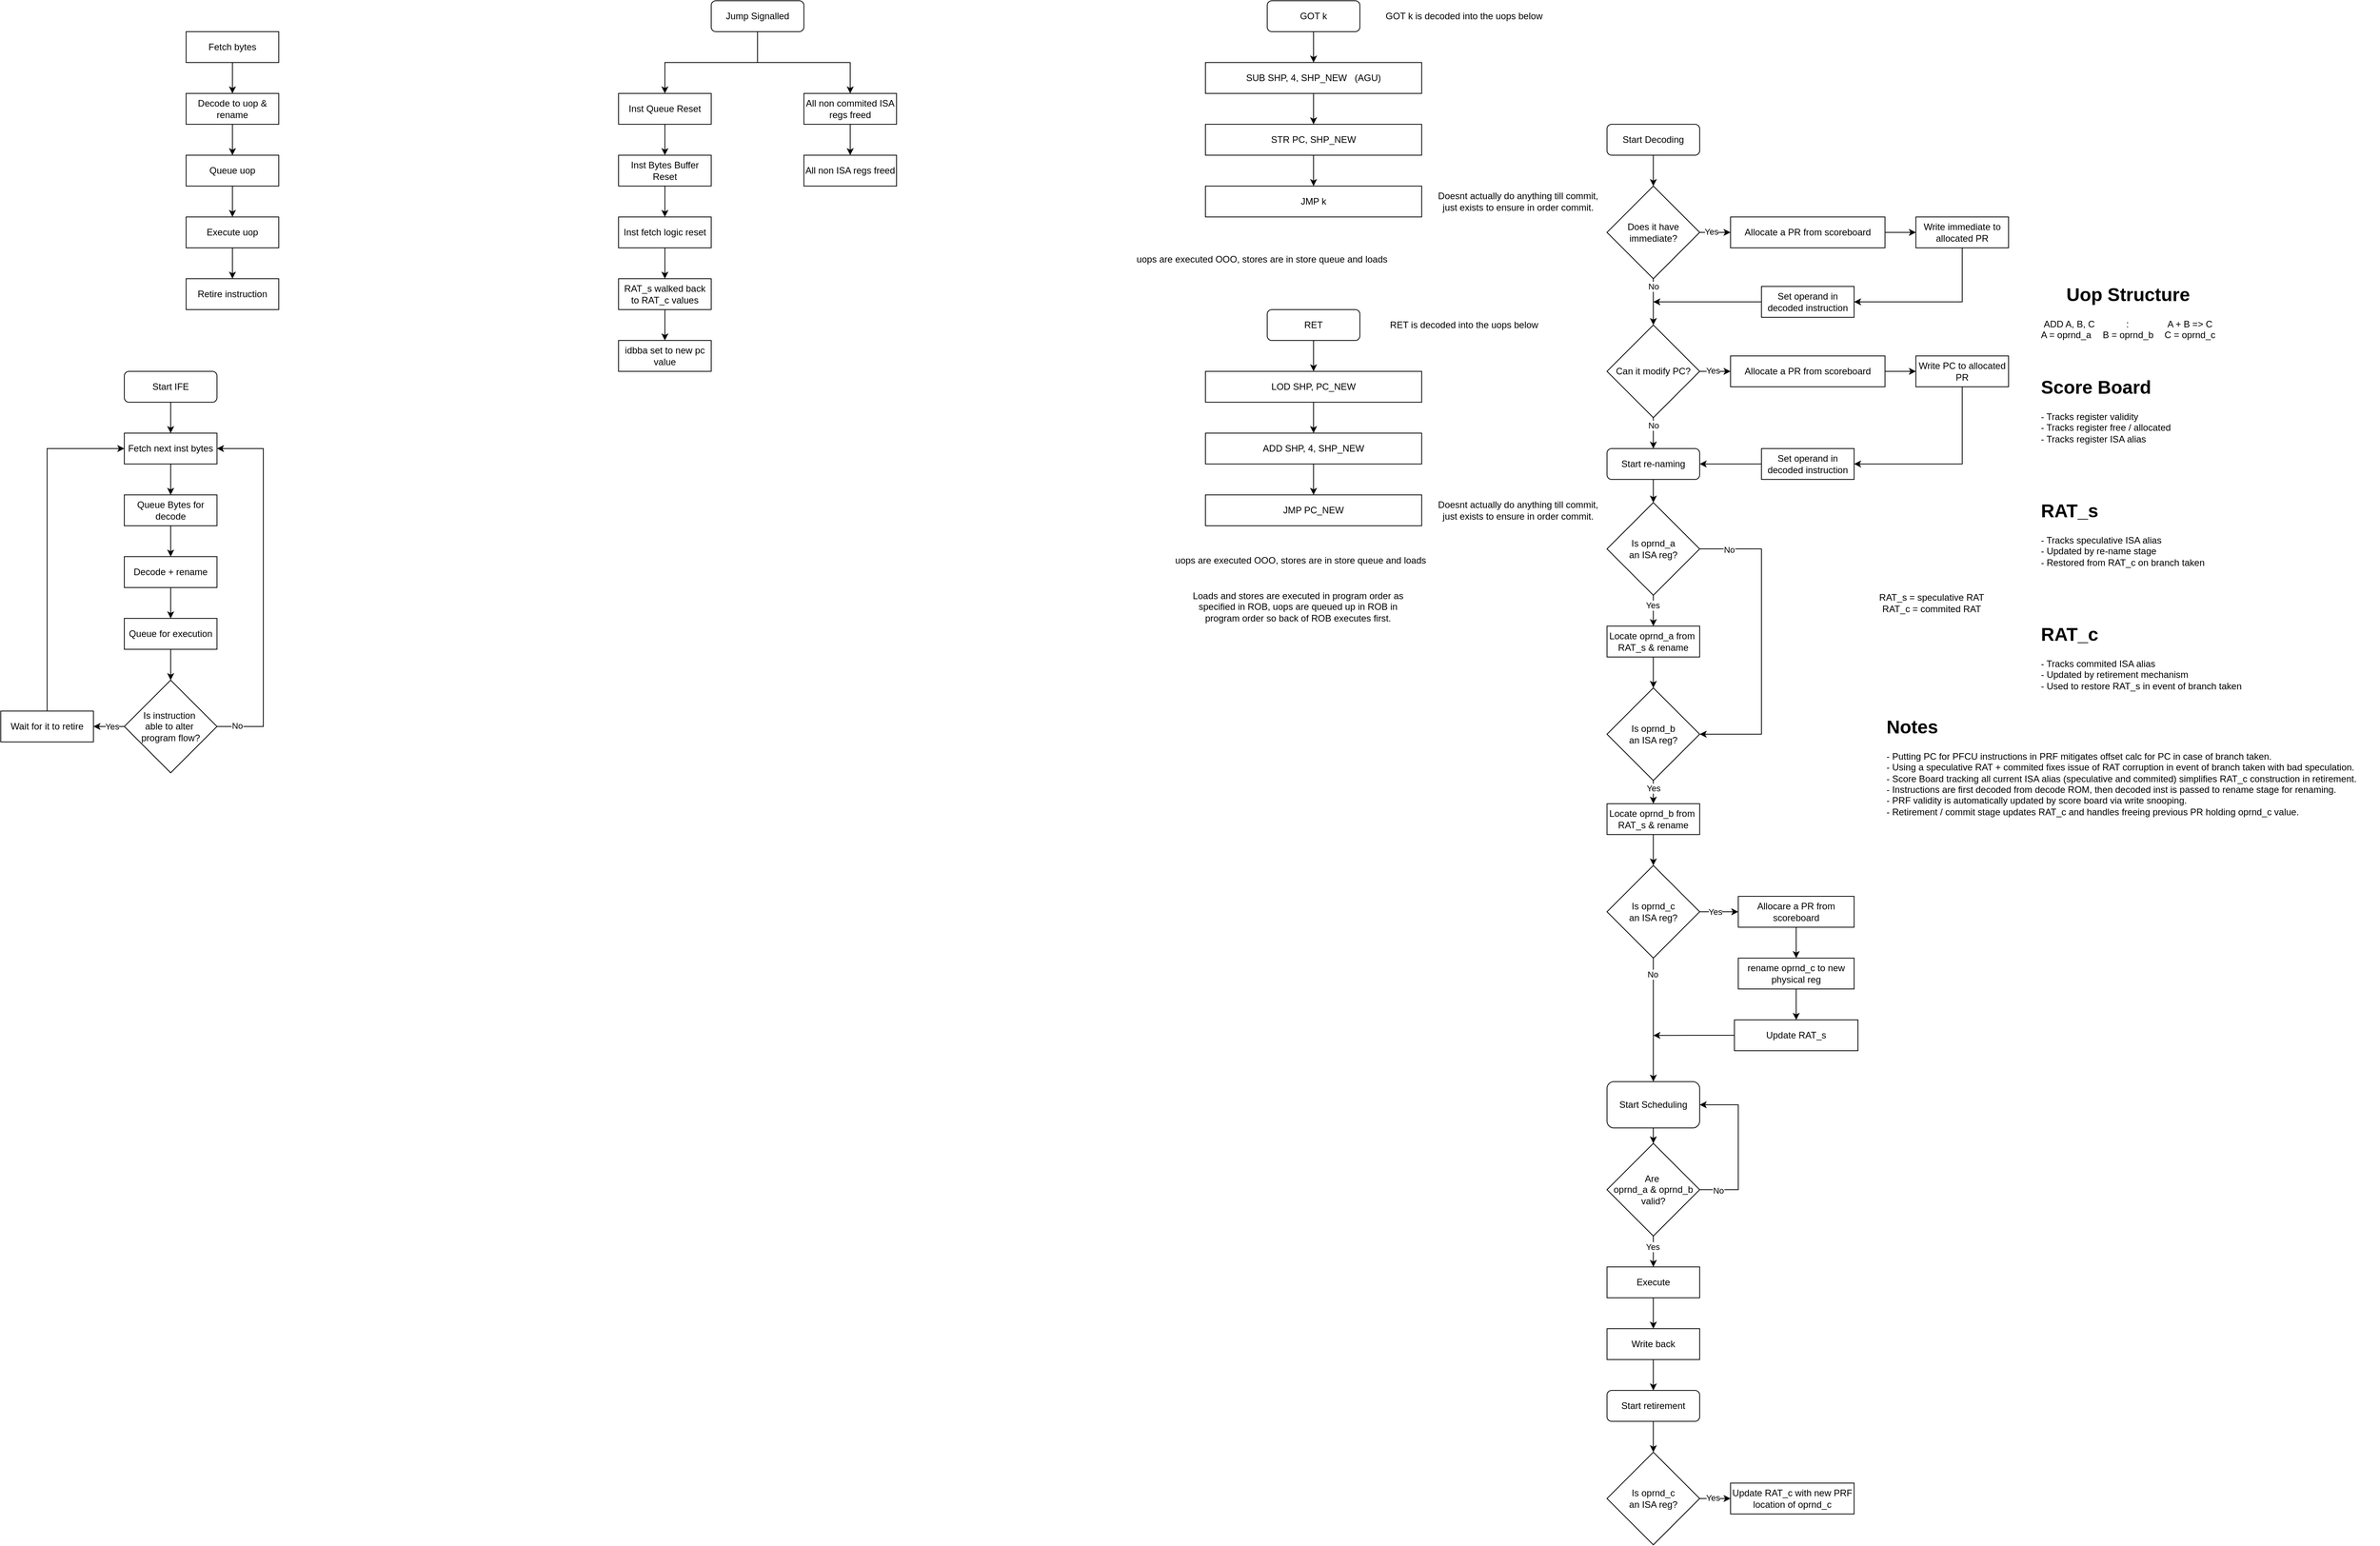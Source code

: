 <mxfile version="28.1.1">
  <diagram name="Page-1" id="9N5NVwf-e6PpJJ2RYoG-">
    <mxGraphModel dx="585" dy="678" grid="1" gridSize="10" guides="1" tooltips="1" connect="1" arrows="1" fold="1" page="1" pageScale="1" pageWidth="827" pageHeight="1169" math="0" shadow="0">
      <root>
        <mxCell id="0" />
        <mxCell id="1" parent="0" />
        <mxCell id="yDshDGb2Tbmo2s8vgQsx-3" style="edgeStyle=orthogonalEdgeStyle;rounded=0;orthogonalLoop=1;jettySize=auto;html=1;exitX=0.5;exitY=1;exitDx=0;exitDy=0;entryX=0.5;entryY=0;entryDx=0;entryDy=0;" parent="1" source="yDshDGb2Tbmo2s8vgQsx-1" target="yDshDGb2Tbmo2s8vgQsx-2" edge="1">
          <mxGeometry relative="1" as="geometry" />
        </mxCell>
        <mxCell id="yDshDGb2Tbmo2s8vgQsx-1" value="Fetch bytes" style="rounded=0;whiteSpace=wrap;html=1;" parent="1" vertex="1">
          <mxGeometry x="320" y="80" width="120" height="40" as="geometry" />
        </mxCell>
        <mxCell id="yDshDGb2Tbmo2s8vgQsx-5" style="edgeStyle=orthogonalEdgeStyle;rounded=0;orthogonalLoop=1;jettySize=auto;html=1;exitX=0.5;exitY=1;exitDx=0;exitDy=0;" parent="1" source="yDshDGb2Tbmo2s8vgQsx-2" target="yDshDGb2Tbmo2s8vgQsx-4" edge="1">
          <mxGeometry relative="1" as="geometry" />
        </mxCell>
        <mxCell id="yDshDGb2Tbmo2s8vgQsx-2" value="Decode to uop &amp;amp; rename" style="rounded=0;whiteSpace=wrap;html=1;" parent="1" vertex="1">
          <mxGeometry x="320" y="160" width="120" height="40" as="geometry" />
        </mxCell>
        <mxCell id="yDshDGb2Tbmo2s8vgQsx-8" style="edgeStyle=orthogonalEdgeStyle;rounded=0;orthogonalLoop=1;jettySize=auto;html=1;exitX=0.5;exitY=1;exitDx=0;exitDy=0;entryX=0.5;entryY=0;entryDx=0;entryDy=0;" parent="1" source="yDshDGb2Tbmo2s8vgQsx-4" target="yDshDGb2Tbmo2s8vgQsx-7" edge="1">
          <mxGeometry relative="1" as="geometry" />
        </mxCell>
        <mxCell id="yDshDGb2Tbmo2s8vgQsx-4" value="Queue uop" style="rounded=0;whiteSpace=wrap;html=1;" parent="1" vertex="1">
          <mxGeometry x="320" y="240" width="120" height="40" as="geometry" />
        </mxCell>
        <mxCell id="yDshDGb2Tbmo2s8vgQsx-10" style="edgeStyle=orthogonalEdgeStyle;rounded=0;orthogonalLoop=1;jettySize=auto;html=1;exitX=0.5;exitY=1;exitDx=0;exitDy=0;" parent="1" source="yDshDGb2Tbmo2s8vgQsx-7" target="yDshDGb2Tbmo2s8vgQsx-9" edge="1">
          <mxGeometry relative="1" as="geometry" />
        </mxCell>
        <mxCell id="yDshDGb2Tbmo2s8vgQsx-7" value="Execute uop" style="rounded=0;whiteSpace=wrap;html=1;" parent="1" vertex="1">
          <mxGeometry x="320" y="320" width="120" height="40" as="geometry" />
        </mxCell>
        <mxCell id="yDshDGb2Tbmo2s8vgQsx-9" value="Retire instruction" style="rounded=0;whiteSpace=wrap;html=1;" parent="1" vertex="1">
          <mxGeometry x="320" y="400" width="120" height="40" as="geometry" />
        </mxCell>
        <mxCell id="2ePfO8OsCDQglPo5HyOr-3" value="" style="edgeStyle=orthogonalEdgeStyle;rounded=0;orthogonalLoop=1;jettySize=auto;html=1;" edge="1" parent="1" source="2ePfO8OsCDQglPo5HyOr-1" target="2ePfO8OsCDQglPo5HyOr-2">
          <mxGeometry relative="1" as="geometry" />
        </mxCell>
        <mxCell id="2ePfO8OsCDQglPo5HyOr-1" value="Start IFE" style="rounded=1;whiteSpace=wrap;html=1;" vertex="1" parent="1">
          <mxGeometry x="240" y="520" width="120" height="40" as="geometry" />
        </mxCell>
        <mxCell id="2ePfO8OsCDQglPo5HyOr-5" value="" style="edgeStyle=orthogonalEdgeStyle;rounded=0;orthogonalLoop=1;jettySize=auto;html=1;" edge="1" parent="1" source="2ePfO8OsCDQglPo5HyOr-2" target="2ePfO8OsCDQglPo5HyOr-4">
          <mxGeometry relative="1" as="geometry" />
        </mxCell>
        <mxCell id="2ePfO8OsCDQglPo5HyOr-2" value="Fetch next inst bytes" style="rounded=0;whiteSpace=wrap;html=1;" vertex="1" parent="1">
          <mxGeometry x="240" y="600" width="120" height="40" as="geometry" />
        </mxCell>
        <mxCell id="2ePfO8OsCDQglPo5HyOr-7" value="" style="edgeStyle=orthogonalEdgeStyle;rounded=0;orthogonalLoop=1;jettySize=auto;html=1;" edge="1" parent="1" source="2ePfO8OsCDQglPo5HyOr-4" target="2ePfO8OsCDQglPo5HyOr-6">
          <mxGeometry relative="1" as="geometry" />
        </mxCell>
        <mxCell id="2ePfO8OsCDQglPo5HyOr-4" value="Queue Bytes for decode" style="rounded=0;whiteSpace=wrap;html=1;" vertex="1" parent="1">
          <mxGeometry x="240" y="680" width="120" height="40" as="geometry" />
        </mxCell>
        <mxCell id="2ePfO8OsCDQglPo5HyOr-9" value="" style="edgeStyle=orthogonalEdgeStyle;rounded=0;orthogonalLoop=1;jettySize=auto;html=1;" edge="1" parent="1" source="2ePfO8OsCDQglPo5HyOr-6" target="2ePfO8OsCDQglPo5HyOr-8">
          <mxGeometry relative="1" as="geometry" />
        </mxCell>
        <mxCell id="2ePfO8OsCDQglPo5HyOr-6" value="Decode + rename" style="rounded=0;whiteSpace=wrap;html=1;" vertex="1" parent="1">
          <mxGeometry x="240" y="760" width="120" height="40" as="geometry" />
        </mxCell>
        <mxCell id="2ePfO8OsCDQglPo5HyOr-11" value="" style="edgeStyle=orthogonalEdgeStyle;rounded=0;orthogonalLoop=1;jettySize=auto;html=1;" edge="1" parent="1" source="2ePfO8OsCDQglPo5HyOr-8" target="2ePfO8OsCDQglPo5HyOr-10">
          <mxGeometry relative="1" as="geometry" />
        </mxCell>
        <mxCell id="2ePfO8OsCDQglPo5HyOr-8" value="Queue for execution" style="rounded=0;whiteSpace=wrap;html=1;" vertex="1" parent="1">
          <mxGeometry x="240" y="840" width="120" height="40" as="geometry" />
        </mxCell>
        <mxCell id="2ePfO8OsCDQglPo5HyOr-13" value="" style="edgeStyle=orthogonalEdgeStyle;rounded=0;orthogonalLoop=1;jettySize=auto;html=1;" edge="1" parent="1" source="2ePfO8OsCDQglPo5HyOr-10" target="2ePfO8OsCDQglPo5HyOr-12">
          <mxGeometry relative="1" as="geometry" />
        </mxCell>
        <mxCell id="2ePfO8OsCDQglPo5HyOr-14" value="Yes" style="edgeLabel;html=1;align=center;verticalAlign=middle;resizable=0;points=[];" vertex="1" connectable="0" parent="2ePfO8OsCDQglPo5HyOr-13">
          <mxGeometry x="-0.196" relative="1" as="geometry">
            <mxPoint as="offset" />
          </mxGeometry>
        </mxCell>
        <mxCell id="2ePfO8OsCDQglPo5HyOr-15" style="edgeStyle=orthogonalEdgeStyle;rounded=0;orthogonalLoop=1;jettySize=auto;html=1;exitX=1;exitY=0.5;exitDx=0;exitDy=0;entryX=1;entryY=0.5;entryDx=0;entryDy=0;" edge="1" parent="1" source="2ePfO8OsCDQglPo5HyOr-10" target="2ePfO8OsCDQglPo5HyOr-2">
          <mxGeometry relative="1" as="geometry">
            <Array as="points">
              <mxPoint x="420" y="980" />
              <mxPoint x="420" y="620" />
            </Array>
          </mxGeometry>
        </mxCell>
        <mxCell id="2ePfO8OsCDQglPo5HyOr-16" value="No" style="edgeLabel;html=1;align=center;verticalAlign=middle;resizable=0;points=[];" vertex="1" connectable="0" parent="2ePfO8OsCDQglPo5HyOr-15">
          <mxGeometry x="-0.891" y="1" relative="1" as="geometry">
            <mxPoint as="offset" />
          </mxGeometry>
        </mxCell>
        <mxCell id="2ePfO8OsCDQglPo5HyOr-10" value="Is instruction&amp;nbsp;&lt;div&gt;able to alter&amp;nbsp;&lt;/div&gt;&lt;div&gt;program flow?&lt;/div&gt;" style="rhombus;whiteSpace=wrap;html=1;" vertex="1" parent="1">
          <mxGeometry x="240" y="920" width="120" height="120" as="geometry" />
        </mxCell>
        <mxCell id="2ePfO8OsCDQglPo5HyOr-17" style="edgeStyle=orthogonalEdgeStyle;rounded=0;orthogonalLoop=1;jettySize=auto;html=1;exitX=0.5;exitY=0;exitDx=0;exitDy=0;entryX=0;entryY=0.5;entryDx=0;entryDy=0;" edge="1" parent="1" source="2ePfO8OsCDQglPo5HyOr-12" target="2ePfO8OsCDQglPo5HyOr-2">
          <mxGeometry relative="1" as="geometry" />
        </mxCell>
        <mxCell id="2ePfO8OsCDQglPo5HyOr-12" value="Wait for it to retire" style="rounded=0;whiteSpace=wrap;html=1;" vertex="1" parent="1">
          <mxGeometry x="80" y="960" width="120" height="40" as="geometry" />
        </mxCell>
        <mxCell id="2ePfO8OsCDQglPo5HyOr-89" value="" style="edgeStyle=orthogonalEdgeStyle;rounded=0;orthogonalLoop=1;jettySize=auto;html=1;" edge="1" parent="1" source="2ePfO8OsCDQglPo5HyOr-82" target="2ePfO8OsCDQglPo5HyOr-85">
          <mxGeometry relative="1" as="geometry" />
        </mxCell>
        <mxCell id="2ePfO8OsCDQglPo5HyOr-82" value="Start Decoding" style="rounded=1;whiteSpace=wrap;html=1;" vertex="1" parent="1">
          <mxGeometry x="2160" y="200" width="120" height="40" as="geometry" />
        </mxCell>
        <mxCell id="2ePfO8OsCDQglPo5HyOr-91" value="" style="edgeStyle=orthogonalEdgeStyle;rounded=0;orthogonalLoop=1;jettySize=auto;html=1;" edge="1" parent="1" source="2ePfO8OsCDQglPo5HyOr-85" target="2ePfO8OsCDQglPo5HyOr-86">
          <mxGeometry relative="1" as="geometry" />
        </mxCell>
        <mxCell id="2ePfO8OsCDQglPo5HyOr-93" value="Yes" style="edgeLabel;html=1;align=center;verticalAlign=middle;resizable=0;points=[];" vertex="1" connectable="0" parent="2ePfO8OsCDQglPo5HyOr-91">
          <mxGeometry x="-0.244" y="1" relative="1" as="geometry">
            <mxPoint as="offset" />
          </mxGeometry>
        </mxCell>
        <mxCell id="2ePfO8OsCDQglPo5HyOr-92" value="" style="edgeStyle=orthogonalEdgeStyle;rounded=0;orthogonalLoop=1;jettySize=auto;html=1;entryX=0.5;entryY=0;entryDx=0;entryDy=0;" edge="1" parent="1" source="2ePfO8OsCDQglPo5HyOr-85" target="2ePfO8OsCDQglPo5HyOr-96">
          <mxGeometry relative="1" as="geometry">
            <mxPoint x="2220" y="440.0" as="targetPoint" />
          </mxGeometry>
        </mxCell>
        <mxCell id="2ePfO8OsCDQglPo5HyOr-94" value="No" style="edgeLabel;html=1;align=center;verticalAlign=middle;resizable=0;points=[];" vertex="1" connectable="0" parent="2ePfO8OsCDQglPo5HyOr-92">
          <mxGeometry x="-0.268" relative="1" as="geometry">
            <mxPoint y="-12" as="offset" />
          </mxGeometry>
        </mxCell>
        <mxCell id="2ePfO8OsCDQglPo5HyOr-85" value="Does it have immediate?" style="rhombus;whiteSpace=wrap;html=1;" vertex="1" parent="1">
          <mxGeometry x="2160" y="280" width="120" height="120" as="geometry" />
        </mxCell>
        <mxCell id="2ePfO8OsCDQglPo5HyOr-120" value="" style="edgeStyle=orthogonalEdgeStyle;rounded=0;orthogonalLoop=1;jettySize=auto;html=1;" edge="1" parent="1" source="2ePfO8OsCDQglPo5HyOr-86" target="2ePfO8OsCDQglPo5HyOr-87">
          <mxGeometry relative="1" as="geometry" />
        </mxCell>
        <mxCell id="2ePfO8OsCDQglPo5HyOr-86" value="Allocate a PR from scoreboard" style="rounded=0;whiteSpace=wrap;html=1;" vertex="1" parent="1">
          <mxGeometry x="2320" y="320" width="200" height="40" as="geometry" />
        </mxCell>
        <mxCell id="2ePfO8OsCDQglPo5HyOr-121" style="edgeStyle=orthogonalEdgeStyle;rounded=0;orthogonalLoop=1;jettySize=auto;html=1;exitX=0.5;exitY=1;exitDx=0;exitDy=0;entryX=1;entryY=0.5;entryDx=0;entryDy=0;" edge="1" parent="1" source="2ePfO8OsCDQglPo5HyOr-87" target="2ePfO8OsCDQglPo5HyOr-105">
          <mxGeometry relative="1" as="geometry" />
        </mxCell>
        <mxCell id="2ePfO8OsCDQglPo5HyOr-87" value="Write immediate to allocated PR" style="rounded=0;whiteSpace=wrap;html=1;" vertex="1" parent="1">
          <mxGeometry x="2560" y="320" width="120" height="40" as="geometry" />
        </mxCell>
        <mxCell id="2ePfO8OsCDQglPo5HyOr-100" value="" style="edgeStyle=orthogonalEdgeStyle;rounded=0;orthogonalLoop=1;jettySize=auto;html=1;" edge="1" parent="1" source="2ePfO8OsCDQglPo5HyOr-96" target="2ePfO8OsCDQglPo5HyOr-99">
          <mxGeometry relative="1" as="geometry" />
        </mxCell>
        <mxCell id="2ePfO8OsCDQglPo5HyOr-101" value="Yes" style="edgeLabel;html=1;align=center;verticalAlign=middle;resizable=0;points=[];" vertex="1" connectable="0" parent="2ePfO8OsCDQglPo5HyOr-100">
          <mxGeometry x="-0.171" y="1" relative="1" as="geometry">
            <mxPoint as="offset" />
          </mxGeometry>
        </mxCell>
        <mxCell id="2ePfO8OsCDQglPo5HyOr-111" value="" style="edgeStyle=orthogonalEdgeStyle;rounded=0;orthogonalLoop=1;jettySize=auto;html=1;" edge="1" parent="1" source="2ePfO8OsCDQglPo5HyOr-96" target="2ePfO8OsCDQglPo5HyOr-104">
          <mxGeometry relative="1" as="geometry" />
        </mxCell>
        <mxCell id="2ePfO8OsCDQglPo5HyOr-112" value="No" style="edgeLabel;html=1;align=center;verticalAlign=middle;resizable=0;points=[];" vertex="1" connectable="0" parent="2ePfO8OsCDQglPo5HyOr-111">
          <mxGeometry x="-0.062" y="1" relative="1" as="geometry">
            <mxPoint x="-1" y="-9" as="offset" />
          </mxGeometry>
        </mxCell>
        <mxCell id="2ePfO8OsCDQglPo5HyOr-96" value="Can it modify PC?" style="rhombus;whiteSpace=wrap;html=1;" vertex="1" parent="1">
          <mxGeometry x="2160" y="460" width="120" height="120" as="geometry" />
        </mxCell>
        <mxCell id="2ePfO8OsCDQglPo5HyOr-123" value="" style="edgeStyle=orthogonalEdgeStyle;rounded=0;orthogonalLoop=1;jettySize=auto;html=1;" edge="1" parent="1" source="2ePfO8OsCDQglPo5HyOr-99" target="2ePfO8OsCDQglPo5HyOr-102">
          <mxGeometry relative="1" as="geometry" />
        </mxCell>
        <mxCell id="2ePfO8OsCDQglPo5HyOr-99" value="Allocate a PR from scoreboard" style="rounded=0;whiteSpace=wrap;html=1;" vertex="1" parent="1">
          <mxGeometry x="2320" y="500" width="200" height="40" as="geometry" />
        </mxCell>
        <mxCell id="2ePfO8OsCDQglPo5HyOr-124" style="edgeStyle=orthogonalEdgeStyle;rounded=0;orthogonalLoop=1;jettySize=auto;html=1;exitX=0.5;exitY=1;exitDx=0;exitDy=0;entryX=1;entryY=0.5;entryDx=0;entryDy=0;" edge="1" parent="1" source="2ePfO8OsCDQglPo5HyOr-102" target="2ePfO8OsCDQglPo5HyOr-108">
          <mxGeometry relative="1" as="geometry" />
        </mxCell>
        <mxCell id="2ePfO8OsCDQglPo5HyOr-102" value="Write PC to allocated PR" style="rounded=0;whiteSpace=wrap;html=1;" vertex="1" parent="1">
          <mxGeometry x="2560" y="500" width="120" height="40" as="geometry" />
        </mxCell>
        <mxCell id="2ePfO8OsCDQglPo5HyOr-115" value="" style="edgeStyle=orthogonalEdgeStyle;rounded=0;orthogonalLoop=1;jettySize=auto;html=1;" edge="1" parent="1" source="2ePfO8OsCDQglPo5HyOr-104" target="2ePfO8OsCDQglPo5HyOr-114">
          <mxGeometry relative="1" as="geometry" />
        </mxCell>
        <mxCell id="2ePfO8OsCDQglPo5HyOr-104" value="Start re-naming" style="rounded=1;whiteSpace=wrap;html=1;" vertex="1" parent="1">
          <mxGeometry x="2160" y="620" width="120" height="40" as="geometry" />
        </mxCell>
        <mxCell id="2ePfO8OsCDQglPo5HyOr-122" style="edgeStyle=orthogonalEdgeStyle;rounded=0;orthogonalLoop=1;jettySize=auto;html=1;exitX=0;exitY=0.5;exitDx=0;exitDy=0;" edge="1" parent="1" source="2ePfO8OsCDQglPo5HyOr-105">
          <mxGeometry relative="1" as="geometry">
            <mxPoint x="2220" y="430" as="targetPoint" />
          </mxGeometry>
        </mxCell>
        <mxCell id="2ePfO8OsCDQglPo5HyOr-105" value="Set operand in decoded instruction" style="rounded=0;whiteSpace=wrap;html=1;" vertex="1" parent="1">
          <mxGeometry x="2360" y="410" width="120" height="40" as="geometry" />
        </mxCell>
        <mxCell id="2ePfO8OsCDQglPo5HyOr-110" value="" style="edgeStyle=orthogonalEdgeStyle;rounded=0;orthogonalLoop=1;jettySize=auto;html=1;" edge="1" parent="1" source="2ePfO8OsCDQglPo5HyOr-108" target="2ePfO8OsCDQglPo5HyOr-104">
          <mxGeometry relative="1" as="geometry" />
        </mxCell>
        <mxCell id="2ePfO8OsCDQglPo5HyOr-108" value="Set operand in decoded instruction" style="rounded=0;whiteSpace=wrap;html=1;" vertex="1" parent="1">
          <mxGeometry x="2360" y="620" width="120" height="40" as="geometry" />
        </mxCell>
        <mxCell id="2ePfO8OsCDQglPo5HyOr-118" value="" style="edgeStyle=orthogonalEdgeStyle;rounded=0;orthogonalLoop=1;jettySize=auto;html=1;" edge="1" parent="1" source="2ePfO8OsCDQglPo5HyOr-114" target="2ePfO8OsCDQglPo5HyOr-116">
          <mxGeometry relative="1" as="geometry" />
        </mxCell>
        <mxCell id="2ePfO8OsCDQglPo5HyOr-119" value="Yes" style="edgeLabel;html=1;align=center;verticalAlign=middle;resizable=0;points=[];" vertex="1" connectable="0" parent="2ePfO8OsCDQglPo5HyOr-118">
          <mxGeometry x="-0.368" y="-1" relative="1" as="geometry">
            <mxPoint as="offset" />
          </mxGeometry>
        </mxCell>
        <mxCell id="2ePfO8OsCDQglPo5HyOr-130" style="edgeStyle=orthogonalEdgeStyle;rounded=0;orthogonalLoop=1;jettySize=auto;html=1;exitX=1;exitY=0.5;exitDx=0;exitDy=0;entryX=1;entryY=0.5;entryDx=0;entryDy=0;" edge="1" parent="1" source="2ePfO8OsCDQglPo5HyOr-114" target="2ePfO8OsCDQglPo5HyOr-125">
          <mxGeometry relative="1" as="geometry">
            <Array as="points">
              <mxPoint x="2360" y="750" />
              <mxPoint x="2360" y="990" />
            </Array>
          </mxGeometry>
        </mxCell>
        <mxCell id="2ePfO8OsCDQglPo5HyOr-131" value="No" style="edgeLabel;html=1;align=center;verticalAlign=middle;resizable=0;points=[];" vertex="1" connectable="0" parent="2ePfO8OsCDQglPo5HyOr-130">
          <mxGeometry x="-0.811" y="-1" relative="1" as="geometry">
            <mxPoint as="offset" />
          </mxGeometry>
        </mxCell>
        <mxCell id="2ePfO8OsCDQglPo5HyOr-114" value="Is oprnd_a&lt;div&gt;an ISA reg?&lt;/div&gt;" style="rhombus;whiteSpace=wrap;html=1;" vertex="1" parent="1">
          <mxGeometry x="2160" y="690" width="120" height="120" as="geometry" />
        </mxCell>
        <mxCell id="2ePfO8OsCDQglPo5HyOr-126" value="" style="edgeStyle=orthogonalEdgeStyle;rounded=0;orthogonalLoop=1;jettySize=auto;html=1;" edge="1" parent="1" source="2ePfO8OsCDQglPo5HyOr-116" target="2ePfO8OsCDQglPo5HyOr-125">
          <mxGeometry relative="1" as="geometry" />
        </mxCell>
        <mxCell id="2ePfO8OsCDQglPo5HyOr-116" value="Locate oprnd_a from&amp;nbsp;&lt;div&gt;RAT_s &amp;amp; rename&lt;/div&gt;" style="rounded=0;whiteSpace=wrap;html=1;" vertex="1" parent="1">
          <mxGeometry x="2160" y="850" width="120" height="40" as="geometry" />
        </mxCell>
        <mxCell id="2ePfO8OsCDQglPo5HyOr-117" value="RAT_s = speculative RAT&lt;br&gt;RAT_c = commited RAT" style="text;html=1;align=center;verticalAlign=middle;whiteSpace=wrap;rounded=0;" vertex="1" parent="1">
          <mxGeometry x="2481" y="800" width="199" height="40" as="geometry" />
        </mxCell>
        <mxCell id="2ePfO8OsCDQglPo5HyOr-128" value="" style="edgeStyle=orthogonalEdgeStyle;rounded=0;orthogonalLoop=1;jettySize=auto;html=1;" edge="1" parent="1" source="2ePfO8OsCDQglPo5HyOr-125" target="2ePfO8OsCDQglPo5HyOr-127">
          <mxGeometry relative="1" as="geometry" />
        </mxCell>
        <mxCell id="2ePfO8OsCDQglPo5HyOr-129" value="Yes" style="edgeLabel;html=1;align=center;verticalAlign=middle;resizable=0;points=[];" vertex="1" connectable="0" parent="2ePfO8OsCDQglPo5HyOr-128">
          <mxGeometry x="-0.612" relative="1" as="geometry">
            <mxPoint as="offset" />
          </mxGeometry>
        </mxCell>
        <mxCell id="2ePfO8OsCDQglPo5HyOr-125" value="Is oprnd_b&lt;div&gt;an ISA reg?&lt;/div&gt;" style="rhombus;whiteSpace=wrap;html=1;" vertex="1" parent="1">
          <mxGeometry x="2160" y="930" width="120" height="120" as="geometry" />
        </mxCell>
        <mxCell id="2ePfO8OsCDQglPo5HyOr-133" value="" style="edgeStyle=orthogonalEdgeStyle;rounded=0;orthogonalLoop=1;jettySize=auto;html=1;" edge="1" parent="1" source="2ePfO8OsCDQglPo5HyOr-127" target="2ePfO8OsCDQglPo5HyOr-132">
          <mxGeometry relative="1" as="geometry" />
        </mxCell>
        <mxCell id="2ePfO8OsCDQglPo5HyOr-127" value="Locate oprnd_b from&amp;nbsp;&lt;div&gt;RAT_s &amp;amp; rename&lt;/div&gt;" style="rounded=0;whiteSpace=wrap;html=1;" vertex="1" parent="1">
          <mxGeometry x="2160" y="1080" width="120" height="40" as="geometry" />
        </mxCell>
        <mxCell id="2ePfO8OsCDQglPo5HyOr-136" value="" style="edgeStyle=orthogonalEdgeStyle;rounded=0;orthogonalLoop=1;jettySize=auto;html=1;" edge="1" parent="1" source="2ePfO8OsCDQglPo5HyOr-132" target="2ePfO8OsCDQglPo5HyOr-134">
          <mxGeometry relative="1" as="geometry" />
        </mxCell>
        <mxCell id="2ePfO8OsCDQglPo5HyOr-137" value="Yes" style="edgeLabel;html=1;align=center;verticalAlign=middle;resizable=0;points=[];" vertex="1" connectable="0" parent="2ePfO8OsCDQglPo5HyOr-136">
          <mxGeometry x="-0.04" y="2" relative="1" as="geometry">
            <mxPoint x="-4" y="2" as="offset" />
          </mxGeometry>
        </mxCell>
        <mxCell id="2ePfO8OsCDQglPo5HyOr-143" style="edgeStyle=orthogonalEdgeStyle;rounded=0;orthogonalLoop=1;jettySize=auto;html=1;exitX=0.5;exitY=1;exitDx=0;exitDy=0;entryX=0.5;entryY=0;entryDx=0;entryDy=0;" edge="1" parent="1" source="2ePfO8OsCDQglPo5HyOr-132" target="2ePfO8OsCDQglPo5HyOr-142">
          <mxGeometry relative="1" as="geometry" />
        </mxCell>
        <mxCell id="2ePfO8OsCDQglPo5HyOr-145" value="No" style="edgeLabel;html=1;align=center;verticalAlign=middle;resizable=0;points=[];" vertex="1" connectable="0" parent="2ePfO8OsCDQglPo5HyOr-143">
          <mxGeometry x="-0.739" y="-1" relative="1" as="geometry">
            <mxPoint as="offset" />
          </mxGeometry>
        </mxCell>
        <mxCell id="2ePfO8OsCDQglPo5HyOr-132" value="Is oprnd_c&lt;div&gt;an ISA reg?&lt;/div&gt;" style="rhombus;whiteSpace=wrap;html=1;" vertex="1" parent="1">
          <mxGeometry x="2160" y="1160" width="120" height="120" as="geometry" />
        </mxCell>
        <mxCell id="2ePfO8OsCDQglPo5HyOr-139" value="" style="edgeStyle=orthogonalEdgeStyle;rounded=0;orthogonalLoop=1;jettySize=auto;html=1;" edge="1" parent="1" source="2ePfO8OsCDQglPo5HyOr-134" target="2ePfO8OsCDQglPo5HyOr-138">
          <mxGeometry relative="1" as="geometry" />
        </mxCell>
        <mxCell id="2ePfO8OsCDQglPo5HyOr-134" value="Allocare a PR from scoreboard" style="rounded=0;whiteSpace=wrap;html=1;" vertex="1" parent="1">
          <mxGeometry x="2330" y="1200" width="150" height="40" as="geometry" />
        </mxCell>
        <mxCell id="2ePfO8OsCDQglPo5HyOr-141" value="" style="edgeStyle=orthogonalEdgeStyle;rounded=0;orthogonalLoop=1;jettySize=auto;html=1;" edge="1" parent="1" source="2ePfO8OsCDQglPo5HyOr-138" target="2ePfO8OsCDQglPo5HyOr-140">
          <mxGeometry relative="1" as="geometry" />
        </mxCell>
        <mxCell id="2ePfO8OsCDQglPo5HyOr-138" value="rename oprnd_c to new physical reg" style="rounded=0;whiteSpace=wrap;html=1;" vertex="1" parent="1">
          <mxGeometry x="2330" y="1280" width="150" height="40" as="geometry" />
        </mxCell>
        <mxCell id="2ePfO8OsCDQglPo5HyOr-144" style="edgeStyle=orthogonalEdgeStyle;rounded=0;orthogonalLoop=1;jettySize=auto;html=1;exitX=0;exitY=0.5;exitDx=0;exitDy=0;" edge="1" parent="1" source="2ePfO8OsCDQglPo5HyOr-140">
          <mxGeometry relative="1" as="geometry">
            <mxPoint x="2220" y="1380.182" as="targetPoint" />
          </mxGeometry>
        </mxCell>
        <mxCell id="2ePfO8OsCDQglPo5HyOr-140" value="Update RAT_s" style="rounded=0;whiteSpace=wrap;html=1;" vertex="1" parent="1">
          <mxGeometry x="2325" y="1360" width="160" height="40" as="geometry" />
        </mxCell>
        <mxCell id="2ePfO8OsCDQglPo5HyOr-147" value="" style="edgeStyle=orthogonalEdgeStyle;rounded=0;orthogonalLoop=1;jettySize=auto;html=1;" edge="1" parent="1" source="2ePfO8OsCDQglPo5HyOr-142" target="2ePfO8OsCDQglPo5HyOr-146">
          <mxGeometry relative="1" as="geometry" />
        </mxCell>
        <mxCell id="2ePfO8OsCDQglPo5HyOr-142" value="Start Scheduling" style="rounded=1;whiteSpace=wrap;html=1;" vertex="1" parent="1">
          <mxGeometry x="2160" y="1440" width="120" height="60" as="geometry" />
        </mxCell>
        <mxCell id="2ePfO8OsCDQglPo5HyOr-148" style="edgeStyle=orthogonalEdgeStyle;rounded=0;orthogonalLoop=1;jettySize=auto;html=1;exitX=1;exitY=0.5;exitDx=0;exitDy=0;entryX=1;entryY=0.5;entryDx=0;entryDy=0;" edge="1" parent="1" source="2ePfO8OsCDQglPo5HyOr-146" target="2ePfO8OsCDQglPo5HyOr-142">
          <mxGeometry relative="1" as="geometry">
            <Array as="points">
              <mxPoint x="2330" y="1580" />
              <mxPoint x="2330" y="1470" />
            </Array>
          </mxGeometry>
        </mxCell>
        <mxCell id="2ePfO8OsCDQglPo5HyOr-149" value="No" style="edgeLabel;html=1;align=center;verticalAlign=middle;resizable=0;points=[];" vertex="1" connectable="0" parent="2ePfO8OsCDQglPo5HyOr-148">
          <mxGeometry x="-0.774" y="-1" relative="1" as="geometry">
            <mxPoint as="offset" />
          </mxGeometry>
        </mxCell>
        <mxCell id="2ePfO8OsCDQglPo5HyOr-151" value="" style="edgeStyle=orthogonalEdgeStyle;rounded=0;orthogonalLoop=1;jettySize=auto;html=1;" edge="1" parent="1" source="2ePfO8OsCDQglPo5HyOr-146" target="2ePfO8OsCDQglPo5HyOr-150">
          <mxGeometry relative="1" as="geometry" />
        </mxCell>
        <mxCell id="2ePfO8OsCDQglPo5HyOr-152" value="Yes" style="edgeLabel;html=1;align=center;verticalAlign=middle;resizable=0;points=[];" vertex="1" connectable="0" parent="2ePfO8OsCDQglPo5HyOr-151">
          <mxGeometry x="-0.314" y="-1" relative="1" as="geometry">
            <mxPoint as="offset" />
          </mxGeometry>
        </mxCell>
        <mxCell id="2ePfO8OsCDQglPo5HyOr-146" value="Are&amp;nbsp;&lt;div&gt;oprnd_a &amp;amp; oprnd_b valid?&lt;/div&gt;" style="rhombus;whiteSpace=wrap;html=1;" vertex="1" parent="1">
          <mxGeometry x="2160" y="1520" width="120" height="120" as="geometry" />
        </mxCell>
        <mxCell id="2ePfO8OsCDQglPo5HyOr-156" value="" style="edgeStyle=orthogonalEdgeStyle;rounded=0;orthogonalLoop=1;jettySize=auto;html=1;" edge="1" parent="1" source="2ePfO8OsCDQglPo5HyOr-150" target="2ePfO8OsCDQglPo5HyOr-155">
          <mxGeometry relative="1" as="geometry" />
        </mxCell>
        <mxCell id="2ePfO8OsCDQglPo5HyOr-150" value="Execute" style="rounded=0;whiteSpace=wrap;html=1;" vertex="1" parent="1">
          <mxGeometry x="2160" y="1680" width="120" height="40" as="geometry" />
        </mxCell>
        <mxCell id="2ePfO8OsCDQglPo5HyOr-159" value="" style="edgeStyle=orthogonalEdgeStyle;rounded=0;orthogonalLoop=1;jettySize=auto;html=1;" edge="1" parent="1" source="2ePfO8OsCDQglPo5HyOr-153" target="2ePfO8OsCDQglPo5HyOr-158">
          <mxGeometry relative="1" as="geometry" />
        </mxCell>
        <mxCell id="2ePfO8OsCDQglPo5HyOr-153" value="Start retirement" style="rounded=1;whiteSpace=wrap;html=1;" vertex="1" parent="1">
          <mxGeometry x="2160" y="1840" width="120" height="40" as="geometry" />
        </mxCell>
        <mxCell id="2ePfO8OsCDQglPo5HyOr-157" value="" style="edgeStyle=orthogonalEdgeStyle;rounded=0;orthogonalLoop=1;jettySize=auto;html=1;" edge="1" parent="1" source="2ePfO8OsCDQglPo5HyOr-155" target="2ePfO8OsCDQglPo5HyOr-153">
          <mxGeometry relative="1" as="geometry" />
        </mxCell>
        <mxCell id="2ePfO8OsCDQglPo5HyOr-155" value="Write back" style="rounded=0;whiteSpace=wrap;html=1;" vertex="1" parent="1">
          <mxGeometry x="2160" y="1760" width="120" height="40" as="geometry" />
        </mxCell>
        <mxCell id="2ePfO8OsCDQglPo5HyOr-161" value="" style="edgeStyle=orthogonalEdgeStyle;rounded=0;orthogonalLoop=1;jettySize=auto;html=1;" edge="1" parent="1" source="2ePfO8OsCDQglPo5HyOr-158" target="2ePfO8OsCDQglPo5HyOr-160">
          <mxGeometry relative="1" as="geometry" />
        </mxCell>
        <mxCell id="2ePfO8OsCDQglPo5HyOr-162" value="Yes" style="edgeLabel;html=1;align=center;verticalAlign=middle;resizable=0;points=[];" vertex="1" connectable="0" parent="2ePfO8OsCDQglPo5HyOr-161">
          <mxGeometry x="-0.16" y="1" relative="1" as="geometry">
            <mxPoint as="offset" />
          </mxGeometry>
        </mxCell>
        <mxCell id="2ePfO8OsCDQglPo5HyOr-158" value="Is oprnd_c&lt;div&gt;an ISA reg?&lt;/div&gt;" style="rhombus;whiteSpace=wrap;html=1;" vertex="1" parent="1">
          <mxGeometry x="2160" y="1920" width="120" height="120" as="geometry" />
        </mxCell>
        <mxCell id="2ePfO8OsCDQglPo5HyOr-160" value="Update RAT_c with new PRF location of oprnd_c" style="rounded=0;whiteSpace=wrap;html=1;" vertex="1" parent="1">
          <mxGeometry x="2320" y="1960" width="160" height="40" as="geometry" />
        </mxCell>
        <mxCell id="2ePfO8OsCDQglPo5HyOr-163" value="&lt;h1 style=&quot;margin-top: 0px;&quot;&gt;Score Board&lt;/h1&gt;&lt;div&gt;- Tracks register validity&lt;/div&gt;&lt;div&gt;- Tracks register free / allocated&lt;/div&gt;&lt;div&gt;- Tracks register ISA alias&lt;/div&gt;" style="text;html=1;whiteSpace=wrap;overflow=hidden;rounded=0;" vertex="1" parent="1">
          <mxGeometry x="2720" y="520" width="180" height="120" as="geometry" />
        </mxCell>
        <mxCell id="2ePfO8OsCDQglPo5HyOr-164" value="&lt;h1 style=&quot;margin-top: 0px;&quot;&gt;RAT_s&lt;/h1&gt;&lt;div&gt;- Tracks speculative ISA alias&lt;/div&gt;&lt;div&gt;- Updated by re-name stage&lt;/div&gt;&lt;div&gt;- Restored from RAT_c on branch taken&lt;/div&gt;" style="text;html=1;whiteSpace=wrap;overflow=hidden;rounded=0;" vertex="1" parent="1">
          <mxGeometry x="2720" y="680" width="360" height="120" as="geometry" />
        </mxCell>
        <mxCell id="2ePfO8OsCDQglPo5HyOr-165" value="&lt;h1 style=&quot;margin-top: 0px;&quot;&gt;RAT_c&lt;/h1&gt;&lt;div&gt;- Tracks commited ISA alias&lt;/div&gt;&lt;div&gt;- Updated by retirement mechanism&lt;/div&gt;&lt;div&gt;- Used to restore RAT_s in event of branch taken&lt;/div&gt;" style="text;html=1;whiteSpace=wrap;overflow=hidden;rounded=0;" vertex="1" parent="1">
          <mxGeometry x="2720" y="840" width="360" height="120" as="geometry" />
        </mxCell>
        <mxCell id="2ePfO8OsCDQglPo5HyOr-167" value="&lt;h1 style=&quot;text-align: center; margin-top: 0px;&quot;&gt;Uop Structure&lt;/h1&gt;&lt;div style=&quot;text-align: center;&quot;&gt;ADD A, B, C&lt;span style=&quot;white-space: pre;&quot;&gt;&#x9;&lt;/span&gt;&lt;span style=&quot;white-space: pre;&quot;&gt;&#x9;&lt;/span&gt;:&lt;span style=&quot;white-space: pre;&quot;&gt;&#x9;&lt;/span&gt;&lt;span style=&quot;white-space: pre;&quot;&gt;&#x9;&lt;/span&gt;&lt;span style=&quot;background-color: transparent; color: light-dark(rgb(0, 0, 0), rgb(255, 255, 255));&quot;&gt;A + B =&amp;gt; C&lt;/span&gt;&lt;/div&gt;&lt;div&gt;&lt;span style=&quot;background-color: transparent; color: light-dark(rgb(0, 0, 0), rgb(255, 255, 255));&quot;&gt;A = oprnd_a&lt;span style=&quot;white-space: pre;&quot;&gt;&#x9;&lt;/span&gt;B = oprnd_b&lt;span style=&quot;white-space: pre;&quot;&gt;&#x9;&lt;/span&gt;C = oprnd_c&lt;/span&gt;&lt;/div&gt;" style="text;html=1;whiteSpace=wrap;overflow=hidden;rounded=0;" vertex="1" parent="1">
          <mxGeometry x="2720" y="400" width="240" height="120" as="geometry" />
        </mxCell>
        <mxCell id="2ePfO8OsCDQglPo5HyOr-170" value="&lt;h1 style=&quot;margin-top: 0px;&quot;&gt;Notes&lt;/h1&gt;&lt;div&gt;- Putting PC for PFCU instructions in PRF mitigates offset calc for PC in case of branch taken.&lt;/div&gt;&lt;div&gt;- Using a speculative RAT + commited fixes issue of RAT corruption in event of branch taken with bad speculation.&lt;/div&gt;&lt;div&gt;- Score Board tracking all current ISA alias (speculative and commited) simplifies RAT_c construction in retirement.&lt;/div&gt;&lt;div&gt;- Instructions are first decoded from decode ROM, then decoded inst is passed to rename stage for renaming.&lt;/div&gt;&lt;div&gt;- PRF validity is automatically updated by score board via write snooping.&lt;/div&gt;&lt;div&gt;- Retirement / commit stage updates RAT_c and handles freeing previous PR holding oprnd_c value.&lt;/div&gt;" style="text;html=1;whiteSpace=wrap;overflow=hidden;rounded=0;" vertex="1" parent="1">
          <mxGeometry x="2520" y="960" width="640" height="260" as="geometry" />
        </mxCell>
        <mxCell id="2ePfO8OsCDQglPo5HyOr-175" value="" style="edgeStyle=orthogonalEdgeStyle;rounded=0;orthogonalLoop=1;jettySize=auto;html=1;" edge="1" parent="1" source="2ePfO8OsCDQglPo5HyOr-171" target="2ePfO8OsCDQglPo5HyOr-172">
          <mxGeometry relative="1" as="geometry" />
        </mxCell>
        <mxCell id="2ePfO8OsCDQglPo5HyOr-185" style="edgeStyle=orthogonalEdgeStyle;rounded=0;orthogonalLoop=1;jettySize=auto;html=1;exitX=0.5;exitY=1;exitDx=0;exitDy=0;entryX=0.5;entryY=0;entryDx=0;entryDy=0;" edge="1" parent="1" source="2ePfO8OsCDQglPo5HyOr-171" target="2ePfO8OsCDQglPo5HyOr-182">
          <mxGeometry relative="1" as="geometry" />
        </mxCell>
        <mxCell id="2ePfO8OsCDQglPo5HyOr-171" value="Jump Signalled" style="rounded=1;whiteSpace=wrap;html=1;" vertex="1" parent="1">
          <mxGeometry x="1000" y="40" width="120" height="40" as="geometry" />
        </mxCell>
        <mxCell id="2ePfO8OsCDQglPo5HyOr-176" value="" style="edgeStyle=orthogonalEdgeStyle;rounded=0;orthogonalLoop=1;jettySize=auto;html=1;" edge="1" parent="1" source="2ePfO8OsCDQglPo5HyOr-172" target="2ePfO8OsCDQglPo5HyOr-173">
          <mxGeometry relative="1" as="geometry" />
        </mxCell>
        <mxCell id="2ePfO8OsCDQglPo5HyOr-172" value="Inst Queue Reset" style="rounded=0;whiteSpace=wrap;html=1;" vertex="1" parent="1">
          <mxGeometry x="880" y="160" width="120" height="40" as="geometry" />
        </mxCell>
        <mxCell id="2ePfO8OsCDQglPo5HyOr-177" value="" style="edgeStyle=orthogonalEdgeStyle;rounded=0;orthogonalLoop=1;jettySize=auto;html=1;" edge="1" parent="1" source="2ePfO8OsCDQglPo5HyOr-173" target="2ePfO8OsCDQglPo5HyOr-174">
          <mxGeometry relative="1" as="geometry" />
        </mxCell>
        <mxCell id="2ePfO8OsCDQglPo5HyOr-173" value="Inst Bytes Buffer Reset" style="rounded=0;whiteSpace=wrap;html=1;" vertex="1" parent="1">
          <mxGeometry x="880" y="240" width="120" height="40" as="geometry" />
        </mxCell>
        <mxCell id="2ePfO8OsCDQglPo5HyOr-179" value="" style="edgeStyle=orthogonalEdgeStyle;rounded=0;orthogonalLoop=1;jettySize=auto;html=1;" edge="1" parent="1" source="2ePfO8OsCDQglPo5HyOr-174" target="2ePfO8OsCDQglPo5HyOr-178">
          <mxGeometry relative="1" as="geometry" />
        </mxCell>
        <mxCell id="2ePfO8OsCDQglPo5HyOr-174" value="Inst fetch logic reset" style="rounded=0;whiteSpace=wrap;html=1;" vertex="1" parent="1">
          <mxGeometry x="880" y="320" width="120" height="40" as="geometry" />
        </mxCell>
        <mxCell id="2ePfO8OsCDQglPo5HyOr-181" value="" style="edgeStyle=orthogonalEdgeStyle;rounded=0;orthogonalLoop=1;jettySize=auto;html=1;" edge="1" parent="1" source="2ePfO8OsCDQglPo5HyOr-178" target="2ePfO8OsCDQglPo5HyOr-180">
          <mxGeometry relative="1" as="geometry" />
        </mxCell>
        <mxCell id="2ePfO8OsCDQglPo5HyOr-178" value="RAT_s walked back to RAT_c values" style="rounded=0;whiteSpace=wrap;html=1;" vertex="1" parent="1">
          <mxGeometry x="880" y="400" width="120" height="40" as="geometry" />
        </mxCell>
        <mxCell id="2ePfO8OsCDQglPo5HyOr-180" value="idbba set to new pc value" style="rounded=0;whiteSpace=wrap;html=1;" vertex="1" parent="1">
          <mxGeometry x="880" y="480" width="120" height="40" as="geometry" />
        </mxCell>
        <mxCell id="2ePfO8OsCDQglPo5HyOr-184" value="" style="edgeStyle=orthogonalEdgeStyle;rounded=0;orthogonalLoop=1;jettySize=auto;html=1;" edge="1" parent="1" source="2ePfO8OsCDQglPo5HyOr-182" target="2ePfO8OsCDQglPo5HyOr-183">
          <mxGeometry relative="1" as="geometry" />
        </mxCell>
        <mxCell id="2ePfO8OsCDQglPo5HyOr-182" value="All non commited ISA regs freed" style="rounded=0;whiteSpace=wrap;html=1;" vertex="1" parent="1">
          <mxGeometry x="1120" y="160" width="120" height="40" as="geometry" />
        </mxCell>
        <mxCell id="2ePfO8OsCDQglPo5HyOr-183" value="All non ISA regs freed" style="rounded=0;whiteSpace=wrap;html=1;" vertex="1" parent="1">
          <mxGeometry x="1120" y="240" width="120" height="40" as="geometry" />
        </mxCell>
        <mxCell id="2ePfO8OsCDQglPo5HyOr-189" value="" style="edgeStyle=orthogonalEdgeStyle;rounded=0;orthogonalLoop=1;jettySize=auto;html=1;" edge="1" parent="1" source="2ePfO8OsCDQglPo5HyOr-187" target="2ePfO8OsCDQglPo5HyOr-188">
          <mxGeometry relative="1" as="geometry" />
        </mxCell>
        <mxCell id="2ePfO8OsCDQglPo5HyOr-187" value="GOT k" style="rounded=1;whiteSpace=wrap;html=1;" vertex="1" parent="1">
          <mxGeometry x="1720" y="40" width="120" height="40" as="geometry" />
        </mxCell>
        <mxCell id="2ePfO8OsCDQglPo5HyOr-191" value="" style="edgeStyle=orthogonalEdgeStyle;rounded=0;orthogonalLoop=1;jettySize=auto;html=1;" edge="1" parent="1" source="2ePfO8OsCDQglPo5HyOr-188" target="2ePfO8OsCDQglPo5HyOr-190">
          <mxGeometry relative="1" as="geometry" />
        </mxCell>
        <mxCell id="2ePfO8OsCDQglPo5HyOr-188" value="SUB SHP, 4, SHP_NEW&amp;nbsp; &amp;nbsp;(AGU)" style="rounded=0;whiteSpace=wrap;html=1;" vertex="1" parent="1">
          <mxGeometry x="1640" y="120" width="280" height="40" as="geometry" />
        </mxCell>
        <mxCell id="2ePfO8OsCDQglPo5HyOr-193" value="" style="edgeStyle=orthogonalEdgeStyle;rounded=0;orthogonalLoop=1;jettySize=auto;html=1;" edge="1" parent="1" source="2ePfO8OsCDQglPo5HyOr-190" target="2ePfO8OsCDQglPo5HyOr-192">
          <mxGeometry relative="1" as="geometry" />
        </mxCell>
        <mxCell id="2ePfO8OsCDQglPo5HyOr-190" value="STR PC, SHP_NEW" style="rounded=0;whiteSpace=wrap;html=1;" vertex="1" parent="1">
          <mxGeometry x="1640" y="200" width="280" height="40" as="geometry" />
        </mxCell>
        <mxCell id="2ePfO8OsCDQglPo5HyOr-192" value="JMP k" style="rounded=0;whiteSpace=wrap;html=1;" vertex="1" parent="1">
          <mxGeometry x="1640" y="280" width="280" height="40" as="geometry" />
        </mxCell>
        <mxCell id="2ePfO8OsCDQglPo5HyOr-194" value="GOT k is decoded into the uops below" style="text;html=1;align=center;verticalAlign=middle;whiteSpace=wrap;rounded=0;" vertex="1" parent="1">
          <mxGeometry x="1870" y="45" width="210" height="30" as="geometry" />
        </mxCell>
        <mxCell id="2ePfO8OsCDQglPo5HyOr-195" value="uops are executed OOO, stores are in store queue and loads&amp;nbsp;" style="text;html=1;align=center;verticalAlign=middle;whiteSpace=wrap;rounded=0;" vertex="1" parent="1">
          <mxGeometry x="1520" y="360" width="390" height="30" as="geometry" />
        </mxCell>
        <mxCell id="2ePfO8OsCDQglPo5HyOr-196" value="Doesnt actually do anything till commit, just exists to ensure in order commit." style="text;html=1;align=center;verticalAlign=middle;whiteSpace=wrap;rounded=0;" vertex="1" parent="1">
          <mxGeometry x="1940" y="285" width="210" height="30" as="geometry" />
        </mxCell>
        <mxCell id="2ePfO8OsCDQglPo5HyOr-197" value="" style="edgeStyle=orthogonalEdgeStyle;rounded=0;orthogonalLoop=1;jettySize=auto;html=1;" edge="1" parent="1" source="2ePfO8OsCDQglPo5HyOr-198" target="2ePfO8OsCDQglPo5HyOr-200">
          <mxGeometry relative="1" as="geometry" />
        </mxCell>
        <mxCell id="2ePfO8OsCDQglPo5HyOr-198" value="RET" style="rounded=1;whiteSpace=wrap;html=1;" vertex="1" parent="1">
          <mxGeometry x="1720" y="440" width="120" height="40" as="geometry" />
        </mxCell>
        <mxCell id="2ePfO8OsCDQglPo5HyOr-199" value="" style="edgeStyle=orthogonalEdgeStyle;rounded=0;orthogonalLoop=1;jettySize=auto;html=1;" edge="1" parent="1" source="2ePfO8OsCDQglPo5HyOr-200" target="2ePfO8OsCDQglPo5HyOr-202">
          <mxGeometry relative="1" as="geometry" />
        </mxCell>
        <mxCell id="2ePfO8OsCDQglPo5HyOr-200" value="LOD SHP, PC_NEW" style="rounded=0;whiteSpace=wrap;html=1;" vertex="1" parent="1">
          <mxGeometry x="1640" y="520" width="280" height="40" as="geometry" />
        </mxCell>
        <mxCell id="2ePfO8OsCDQglPo5HyOr-201" value="" style="edgeStyle=orthogonalEdgeStyle;rounded=0;orthogonalLoop=1;jettySize=auto;html=1;" edge="1" parent="1" source="2ePfO8OsCDQglPo5HyOr-202" target="2ePfO8OsCDQglPo5HyOr-203">
          <mxGeometry relative="1" as="geometry" />
        </mxCell>
        <mxCell id="2ePfO8OsCDQglPo5HyOr-202" value="ADD SHP, 4, SHP_NEW" style="rounded=0;whiteSpace=wrap;html=1;" vertex="1" parent="1">
          <mxGeometry x="1640" y="600" width="280" height="40" as="geometry" />
        </mxCell>
        <mxCell id="2ePfO8OsCDQglPo5HyOr-203" value="JMP PC_NEW" style="rounded=0;whiteSpace=wrap;html=1;" vertex="1" parent="1">
          <mxGeometry x="1640" y="680" width="280" height="40" as="geometry" />
        </mxCell>
        <mxCell id="2ePfO8OsCDQglPo5HyOr-204" value="RET is decoded into the uops below" style="text;html=1;align=center;verticalAlign=middle;whiteSpace=wrap;rounded=0;" vertex="1" parent="1">
          <mxGeometry x="1870" y="445" width="210" height="30" as="geometry" />
        </mxCell>
        <mxCell id="2ePfO8OsCDQglPo5HyOr-207" value="uops are executed OOO, stores are in store queue and loads&amp;nbsp;" style="text;html=1;align=center;verticalAlign=middle;whiteSpace=wrap;rounded=0;" vertex="1" parent="1">
          <mxGeometry x="1570" y="750" width="390" height="30" as="geometry" />
        </mxCell>
        <mxCell id="2ePfO8OsCDQglPo5HyOr-208" value="Doesnt actually do anything till commit, just exists to ensure in order commit." style="text;html=1;align=center;verticalAlign=middle;whiteSpace=wrap;rounded=0;" vertex="1" parent="1">
          <mxGeometry x="1940" y="685" width="210" height="30" as="geometry" />
        </mxCell>
        <mxCell id="2ePfO8OsCDQglPo5HyOr-209" value="Loads and stores are executed in program order as specified in ROB, uops are queued up in ROB in program order so back of ROB executes first." style="text;html=1;align=center;verticalAlign=middle;whiteSpace=wrap;rounded=0;" vertex="1" parent="1">
          <mxGeometry x="1610" y="780" width="300" height="90" as="geometry" />
        </mxCell>
      </root>
    </mxGraphModel>
  </diagram>
</mxfile>

